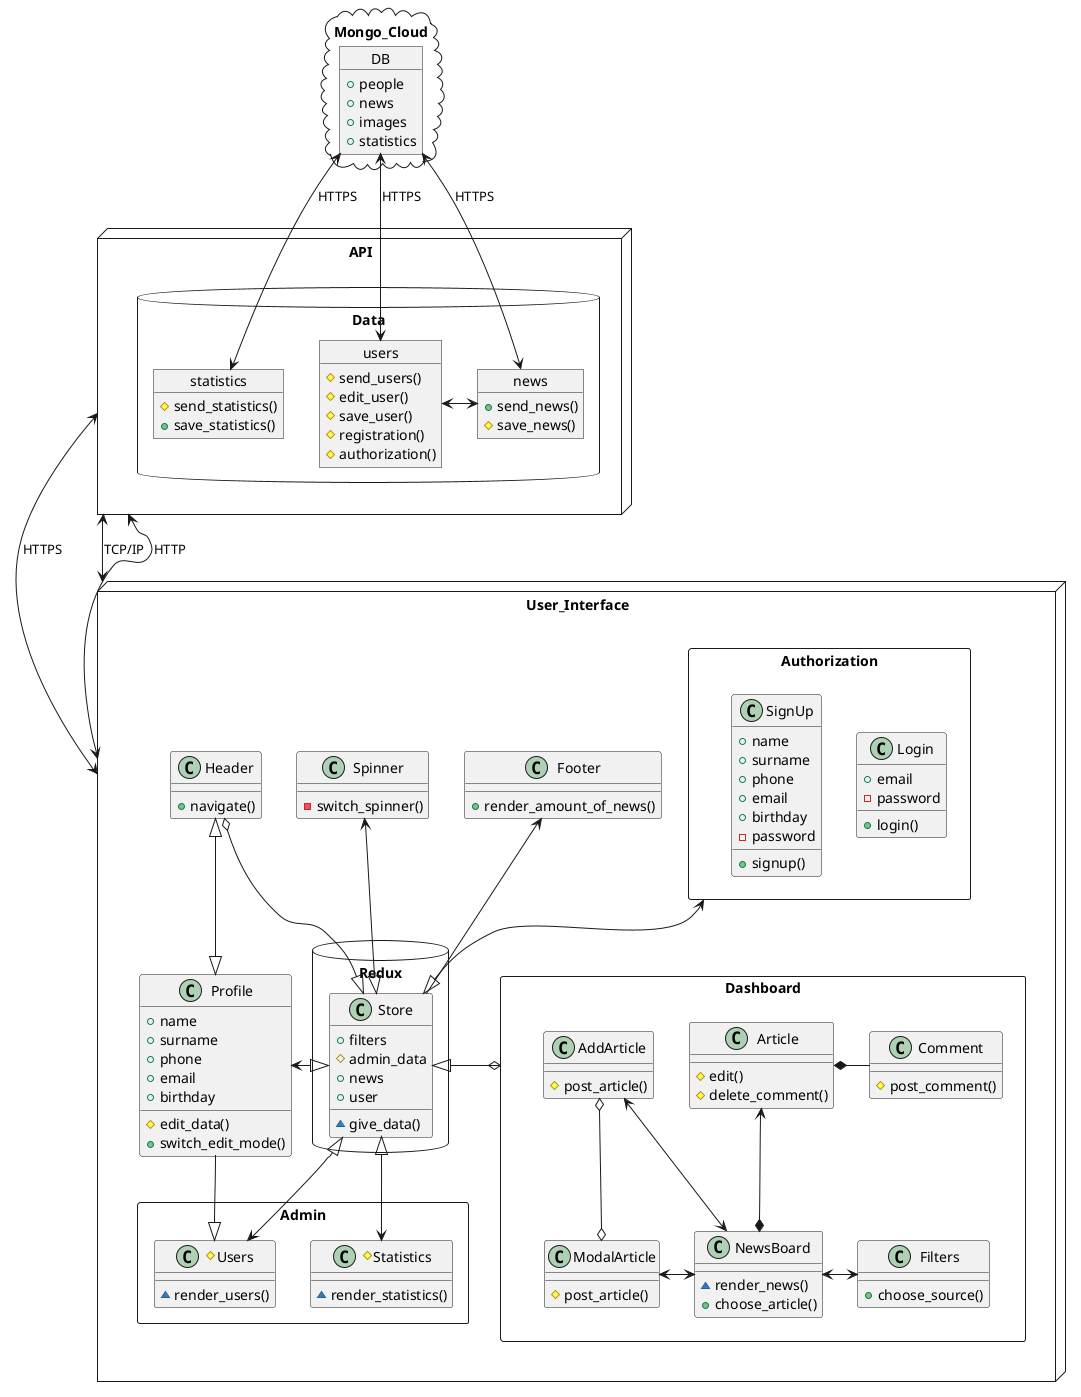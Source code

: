 @startuml

package  User_Interface <<Node>> {
    package Redux <<Database>> {
        class Store {
            +filters
            #admin_data
            +news
            +user
            ~give_data()
        }
    }

    class Profile {
        +name
        +surname
        +phone
        +email
        +birthday
        #edit_data()
        +switch_edit_mode()
    }

    class Spinner {
        -switch_spinner()
    }

    class Header {
        +navigate()
    }



    rectangle Dashboard {
        class AddArticle {
             #post_article()
        }

        class Filters {
            +choose_source()
        }

        class NewsBoard {
            ~render_news()
            +choose_article()
        }

        class ModalArticle {
            #post_article()
        }

        class Comment {
            #post_comment()
        }

        class Article {
            #edit()
            #delete_comment()
        }
    }

    class Footer {
        +render_amount_of_news()
    }
        

    rectangle Admin {
        #class Statistics {
            ~render_statistics()
        }

        #class Users {
             ~render_users()
        }
    }

    rectangle Authorization {
        class Login {
            +email
            -password
            +login()
        }

        class SignUp {
            +name
            +surname
            +phone
            +email
            +birthday
            -password
            +signup()
        }
    }
    
        Store <|-u-o Header
        Store -u-> Footer
        Store <|-u-> Spinner
        Store <|-u-> Authorization
        Store <|-d-> Users
        Store <|-d-> Statistics
        Store <|-l-> Profile
        Store <|-r-o Dashboard

        NewsBoard <-u-> AddArticle
        NewsBoard <-r-> Filters
        NewsBoard <-l-> ModalArticle
        NewsBoard *-u-> Article

        Article *-r- Comment

        AddArticle o--o ModalArticle

        Profile -d-|> Users
        Header <|-d-|> Profile
}

package Mongo_Cloud <<Cloud>> {
    object DB {
            +people
            +news
            +images
            +statistics
        }
}

package API <<Node>> {
    package Data <<Database>> {
        object users {
            #send_users()
            #edit_user()
            #save_user()
            #registration()
            #authorization()
        }

        object news { 
            +send_news()
            #save_news()
        }
        
        object statistics {
            #send_statistics()
            +save_statistics()
        }

        news <-l-> users
    }
}

User_Interface <-u-> API : HTTPS
User_Interface <-u-> API : TCP/IP
User_Interface <-u-> API : HTTP

DB <-d-> news : HTTPS
DB <-d-> users : HTTPS
DB <-l-> statistics : HTTPS

@enduml